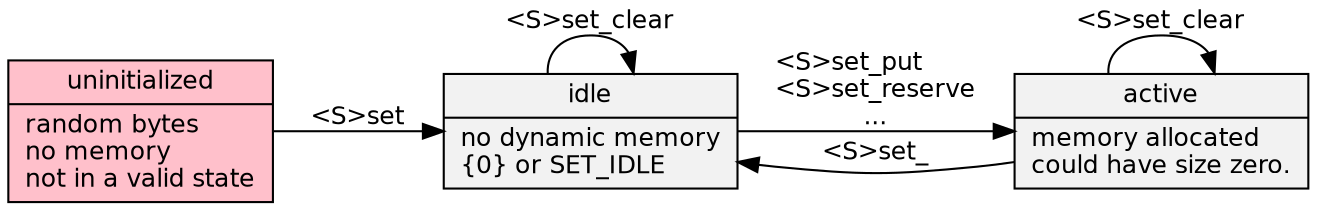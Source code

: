 digraph {
	rankdir = LR;
	graph [truecolor=true, bgcolor=transparent];
	node [shape = "record", style=filled, fillcolor="Grey95"];
	fontname = "Bitstream Vera Sans";
	fontsize = 12;
	node [fontname = "Bitstream Vera Sans", fontsize = 12];
	edge [fontname = "Bitstream Vera Sans" fontsize = 12];

	node [shape=record, style=filled];
	null [label="uninitialized|random bytes\lno memory\lnot in a valid state\l", fillcolor="Pink"];
	static [ label = "idle|no dynamic memory\l\{0\} or SET_IDLE\l" ];
	dynamic [ label = "active|memory allocated\lcould have size zero.\l" ];
	null -> static [ label = "<S>set" ];
	static -> dynamic [ label = "<S>set_put\l<S>set_reserve\l..." ];
	dynamic -> static [ label = "<S>set_" ];
	dynamic -> dynamic [ label = "<S>set_clear" ];
	static -> static [ label = "<S>set_clear" ];
}
